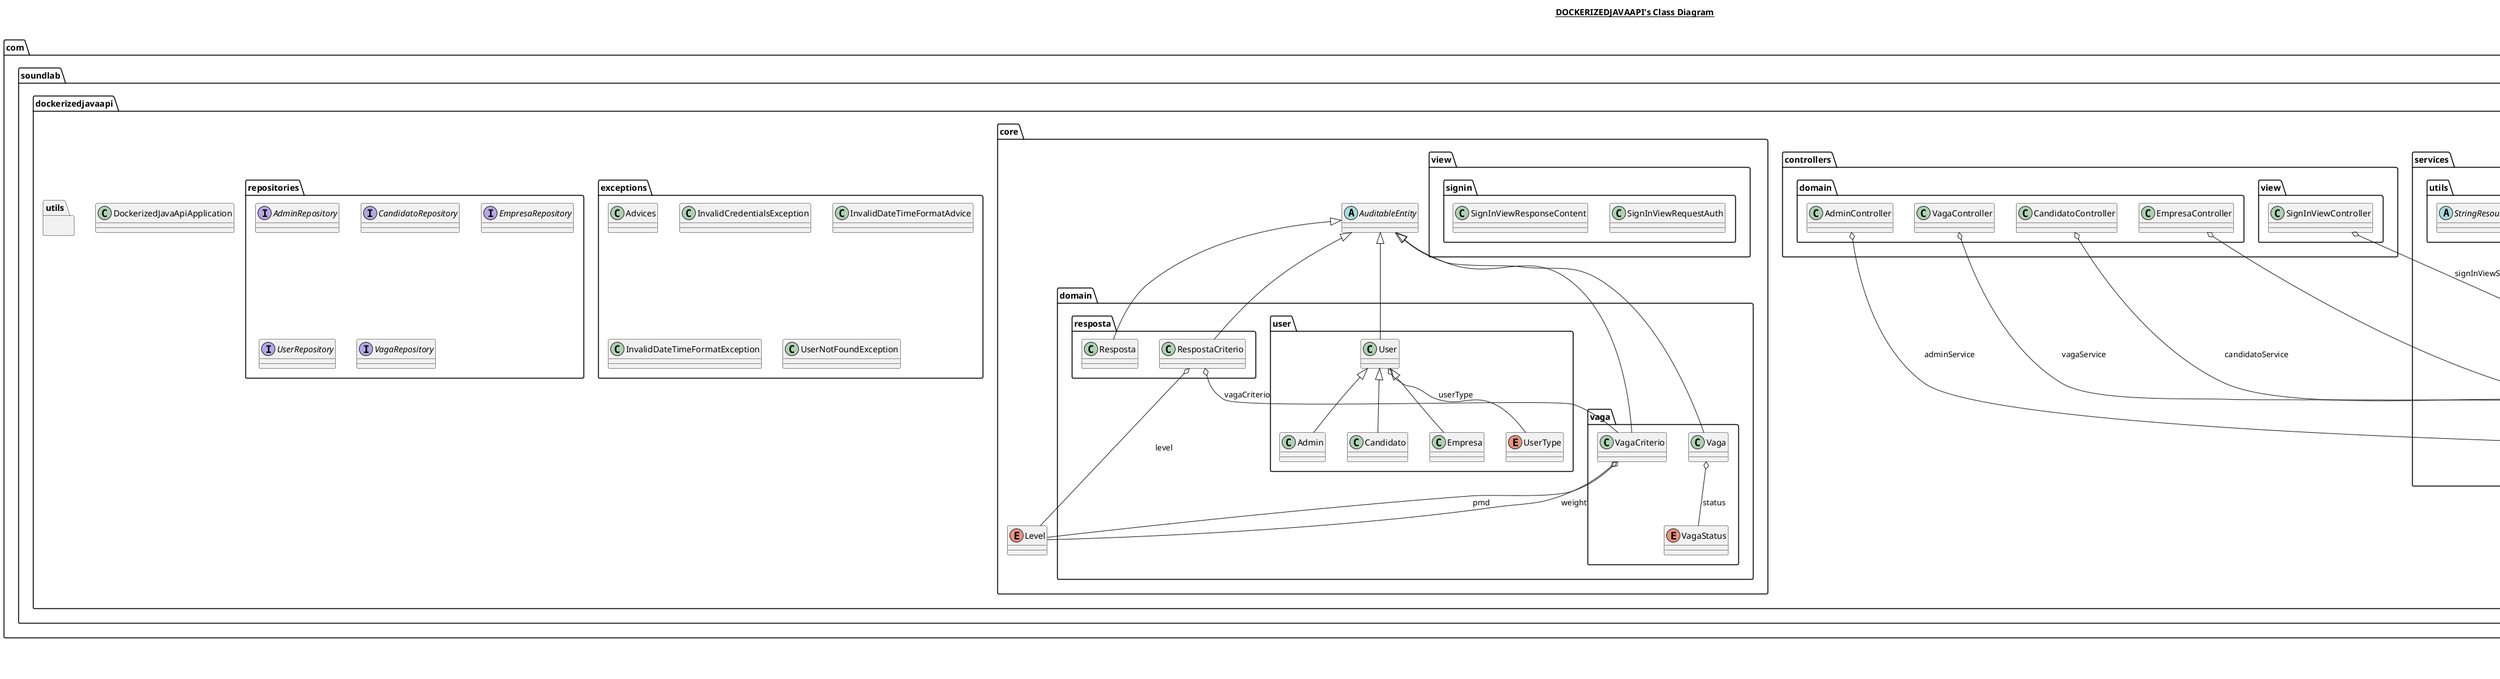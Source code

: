 @startuml

title __DOCKERIZEDJAVAAPI's Class Diagram__\n

  namespace com.soundlab.dockerizedjavaapi {
    class com.soundlab.dockerizedjavaapi.DockerizedJavaApiApplication {
    }
  }
  

  namespace com.soundlab.dockerizedjavaapi {
    namespace controllers.domain {
      class com.soundlab.dockerizedjavaapi.controllers.domain.AdminController {
      }
    }
  }
  

  namespace com.soundlab.dockerizedjavaapi {
    namespace controllers.domain {
      class com.soundlab.dockerizedjavaapi.controllers.domain.CandidatoController {
      }
    }
  }
  

  namespace com.soundlab.dockerizedjavaapi {
    namespace controllers.domain {
      class com.soundlab.dockerizedjavaapi.controllers.domain.EmpresaController {
      }
    }
  }
  

  namespace com.soundlab.dockerizedjavaapi {
    namespace controllers.domain {
      class com.soundlab.dockerizedjavaapi.controllers.domain.VagaController {
      }
    }
  }
  

  namespace com.soundlab.dockerizedjavaapi {
    namespace controllers.view {
      class com.soundlab.dockerizedjavaapi.controllers.view.SignInViewController {
      }
    }
  }
  

  namespace com.soundlab.dockerizedjavaapi {
    namespace core {
      abstract class com.soundlab.dockerizedjavaapi.core.AuditableEntity {
      }
    }
  }
  

  namespace com.soundlab.dockerizedjavaapi {
    namespace core {
      enum Level {
      }
    }
  }
  

  namespace com.soundlab.dockerizedjavaapi {
    namespace core {
      namespace domain.resposta {
        class com.soundlab.dockerizedjavaapi.core.domain.resposta.Resposta {
        }
      }
    }
  }
  

  namespace com.soundlab.dockerizedjavaapi {
    namespace core {
      namespace domain.resposta {
        class com.soundlab.dockerizedjavaapi.core.domain.resposta.RespostaCriterio {
        }
      }
    }
  }
  

  namespace com.soundlab.dockerizedjavaapi {
    namespace core {
      namespace domain.user {
        class com.soundlab.dockerizedjavaapi.core.domain.user.Admin {
        }
      }
    }
  }
  

  namespace com.soundlab.dockerizedjavaapi {
    namespace core {
      namespace domain.user {
        class com.soundlab.dockerizedjavaapi.core.domain.user.Candidato {
        }
      }
    }
  }
  

  namespace com.soundlab.dockerizedjavaapi {
    namespace core {
      namespace domain.user {
        class com.soundlab.dockerizedjavaapi.core.domain.user.Empresa {
        }
      }
    }
  }
  

  namespace com.soundlab.dockerizedjavaapi {
    namespace core {
      namespace domain.user {
        class com.soundlab.dockerizedjavaapi.core.domain.user.User {
        }
      }
    }
  }
  

  namespace com.soundlab.dockerizedjavaapi {
    namespace core {
      namespace domain.user {
        enum UserType {
        }
      }
    }
  }
  

  namespace com.soundlab.dockerizedjavaapi {
    namespace core {
      namespace domain.vaga {
        class com.soundlab.dockerizedjavaapi.core.domain.vaga.VagaCriterio {
        }
      }
    }
  }
  

  namespace com.soundlab.dockerizedjavaapi {
    namespace core {
      namespace domain.vaga {
        class com.soundlab.dockerizedjavaapi.core.domain.vaga.Vaga {
        }
      }
    }
  }
  

  namespace com.soundlab.dockerizedjavaapi {
    namespace core {
      namespace domain.vaga {
        enum VagaStatus {
        }
      }
    }
  }
  

  namespace com.soundlab.dockerizedjavaapi {
    namespace core {
      namespace view.signin {
        class com.soundlab.dockerizedjavaapi.core.view.signin.SignInViewRequestAuth {
        }
      }
    }
  }
  

  namespace com.soundlab.dockerizedjavaapi {
    namespace core {
      namespace view.signin {
        class com.soundlab.dockerizedjavaapi.core.view.signin.SignInViewResponseContent {
        }
      }
    }
  }
  

  namespace com.soundlab.dockerizedjavaapi {
    namespace exceptions {
      class com.soundlab.dockerizedjavaapi.exceptions.Advices {
      }
    }
  }
  

  namespace com.soundlab.dockerizedjavaapi {
    namespace exceptions {
      class com.soundlab.dockerizedjavaapi.exceptions.InvalidCredentialsException {
      }
    }
  }
  

  namespace com.soundlab.dockerizedjavaapi {
    namespace exceptions {
      class com.soundlab.dockerizedjavaapi.exceptions.InvalidDateTimeFormatAdvice {
      }
    }
  }
  

  namespace com.soundlab.dockerizedjavaapi {
    namespace exceptions {
      class com.soundlab.dockerizedjavaapi.exceptions.InvalidDateTimeFormatException {
      }
    }
  }
  

  namespace com.soundlab.dockerizedjavaapi {
    namespace exceptions {
      class com.soundlab.dockerizedjavaapi.exceptions.UserNotFoundException {
      }
    }
  }
  

  namespace com.soundlab.dockerizedjavaapi {
    namespace repositories {
      interface com.soundlab.dockerizedjavaapi.repositories.AdminRepository {
      }
    }
  }
  

  namespace com.soundlab.dockerizedjavaapi {
    namespace repositories {
      interface com.soundlab.dockerizedjavaapi.repositories.CandidatoRepository {
      }
    }
  }
  

  namespace com.soundlab.dockerizedjavaapi {
    namespace repositories {
      interface com.soundlab.dockerizedjavaapi.repositories.EmpresaRepository {
      }
    }
  }
  

  namespace com.soundlab.dockerizedjavaapi {
    namespace repositories {
      interface com.soundlab.dockerizedjavaapi.repositories.UserRepository {
      }
    }
  }
  

  namespace com.soundlab.dockerizedjavaapi {
    namespace repositories {
      interface com.soundlab.dockerizedjavaapi.repositories.VagaRepository {
      }
    }
  }
  

  namespace com.soundlab.dockerizedjavaapi {
    namespace services.domain {
      class com.soundlab.dockerizedjavaapi.services.domain.AdminService {
      }
    }
  }
  

  namespace com.soundlab.dockerizedjavaapi {
    namespace services.domain {
      class com.soundlab.dockerizedjavaapi.services.domain.CandidatoService {
      }
    }
  }
  

  namespace com.soundlab.dockerizedjavaapi {
    namespace services.domain {
      class com.soundlab.dockerizedjavaapi.services.domain.EmpresaService {
      }
    }
  }
  

  namespace com.soundlab.dockerizedjavaapi {
    namespace services.domain {
      abstract class com.soundlab.dockerizedjavaapi.services.domain.GenericService {
      }
    }
  }
  

  namespace com.soundlab.dockerizedjavaapi {
    namespace services.domain {
      class com.soundlab.dockerizedjavaapi.services.domain.UserService {
      }
    }
  }
  

  namespace com.soundlab.dockerizedjavaapi {
    namespace services.domain {
      class com.soundlab.dockerizedjavaapi.services.domain.VagaService {
      }
    }
  }
  

  namespace com.soundlab.dockerizedjavaapi {
    namespace services.view {
      interface com.soundlab.dockerizedjavaapi.services.view.ViewService {
      }
    }
  }
  

  namespace com.soundlab.dockerizedjavaapi {
    namespace services.view {
      class com.soundlab.dockerizedjavaapi.services.view.SignInViewService {
      }
    }
  }
  

  namespace com.soundlab.dockerizedjavaapi {
    namespace utils {
      abstract class com.soundlab.dockerizedjavaapi.services.utils.StringResourcesService {
      }
    }
  }
  

  com.soundlab.dockerizedjavaapi.controllers.domain.AdminController o-- com.soundlab.dockerizedjavaapi.services.domain.AdminService : adminService
  com.soundlab.dockerizedjavaapi.controllers.domain.CandidatoController o-- com.soundlab.dockerizedjavaapi.services.domain.CandidatoService : candidatoService
  com.soundlab.dockerizedjavaapi.controllers.domain.EmpresaController o-- com.soundlab.dockerizedjavaapi.services.domain.EmpresaService : empresaService
  com.soundlab.dockerizedjavaapi.controllers.domain.VagaController o-- com.soundlab.dockerizedjavaapi.services.domain.VagaService : vagaService
  com.soundlab.dockerizedjavaapi.controllers.view.SignInViewController o-- com.soundlab.dockerizedjavaapi.services.view.SignInViewService : signInViewService
  com.soundlab.dockerizedjavaapi.core.domain.resposta.Resposta -up-|> com.soundlab.dockerizedjavaapi.core.AuditableEntity
  com.soundlab.dockerizedjavaapi.core.domain.resposta.RespostaCriterio -up-|> com.soundlab.dockerizedjavaapi.core.AuditableEntity
  com.soundlab.dockerizedjavaapi.core.domain.resposta.RespostaCriterio o-- com.soundlab.dockerizedjavaapi.core.domain.vaga.VagaCriterio : vagaCriterio
  com.soundlab.dockerizedjavaapi.core.domain.resposta.RespostaCriterio o-- com.soundlab.dockerizedjavaapi.core.Level : level
  com.soundlab.dockerizedjavaapi.core.domain.user.Admin -up-|> com.soundlab.dockerizedjavaapi.core.domain.user.User
  com.soundlab.dockerizedjavaapi.core.domain.user.Candidato -up-|> com.soundlab.dockerizedjavaapi.core.domain.user.User
  com.soundlab.dockerizedjavaapi.core.domain.user.Empresa -up-|> com.soundlab.dockerizedjavaapi.core.domain.user.User
  com.soundlab.dockerizedjavaapi.core.domain.user.User -up-|> com.soundlab.dockerizedjavaapi.core.AuditableEntity
  com.soundlab.dockerizedjavaapi.core.domain.user.User o-- com.soundlab.dockerizedjavaapi.core.domain.user.UserType : userType
  com.soundlab.dockerizedjavaapi.core.domain.vaga.VagaCriterio -up-|> com.soundlab.dockerizedjavaapi.core.AuditableEntity
  com.soundlab.dockerizedjavaapi.core.domain.vaga.VagaCriterio o-- com.soundlab.dockerizedjavaapi.core.Level : pmd
  com.soundlab.dockerizedjavaapi.core.domain.vaga.VagaCriterio o-- com.soundlab.dockerizedjavaapi.core.Level : weight
  com.soundlab.dockerizedjavaapi.core.domain.vaga.Vaga -up-|> com.soundlab.dockerizedjavaapi.core.AuditableEntity
  com.soundlab.dockerizedjavaapi.core.domain.vaga.Vaga o-- com.soundlab.dockerizedjavaapi.core.domain.vaga.VagaStatus : status
  com.soundlab.dockerizedjavaapi.services.domain.AdminService -up-|> com.soundlab.dockerizedjavaapi.services.domain.GenericService
  com.soundlab.dockerizedjavaapi.services.domain.CandidatoService -up-|> com.soundlab.dockerizedjavaapi.services.domain.GenericService
  com.soundlab.dockerizedjavaapi.services.domain.EmpresaService -up-|> com.soundlab.dockerizedjavaapi.services.domain.GenericService
  com.soundlab.dockerizedjavaapi.services.domain.GenericService o-- T : repository
  com.soundlab.dockerizedjavaapi.services.domain.UserService -up-|> com.soundlab.dockerizedjavaapi.services.domain.GenericService
  com.soundlab.dockerizedjavaapi.services.domain.VagaService -up-|> com.soundlab.dockerizedjavaapi.services.domain.GenericService
  com.soundlab.dockerizedjavaapi.services.view.SignInViewService .up.|> com.soundlab.dockerizedjavaapi.services.view.ViewService
  com.soundlab.dockerizedjavaapi.services.view.SignInViewService o-- com.soundlab.dockerizedjavaapi.services.domain.UserService : userService
  com.soundlab.dockerizedjavaapi.services.view.SignInViewService o-- com.soundlab.dockerizedjavaapi.services.domain.VagaService : vagaService


right footer


PlantUML diagram generated by SketchIt! (https://bitbucket.org/pmesmeur/sketch.it)
For more information about this tool, please contact philippe.mesmeur@gmail.com
endfooter

@enduml
